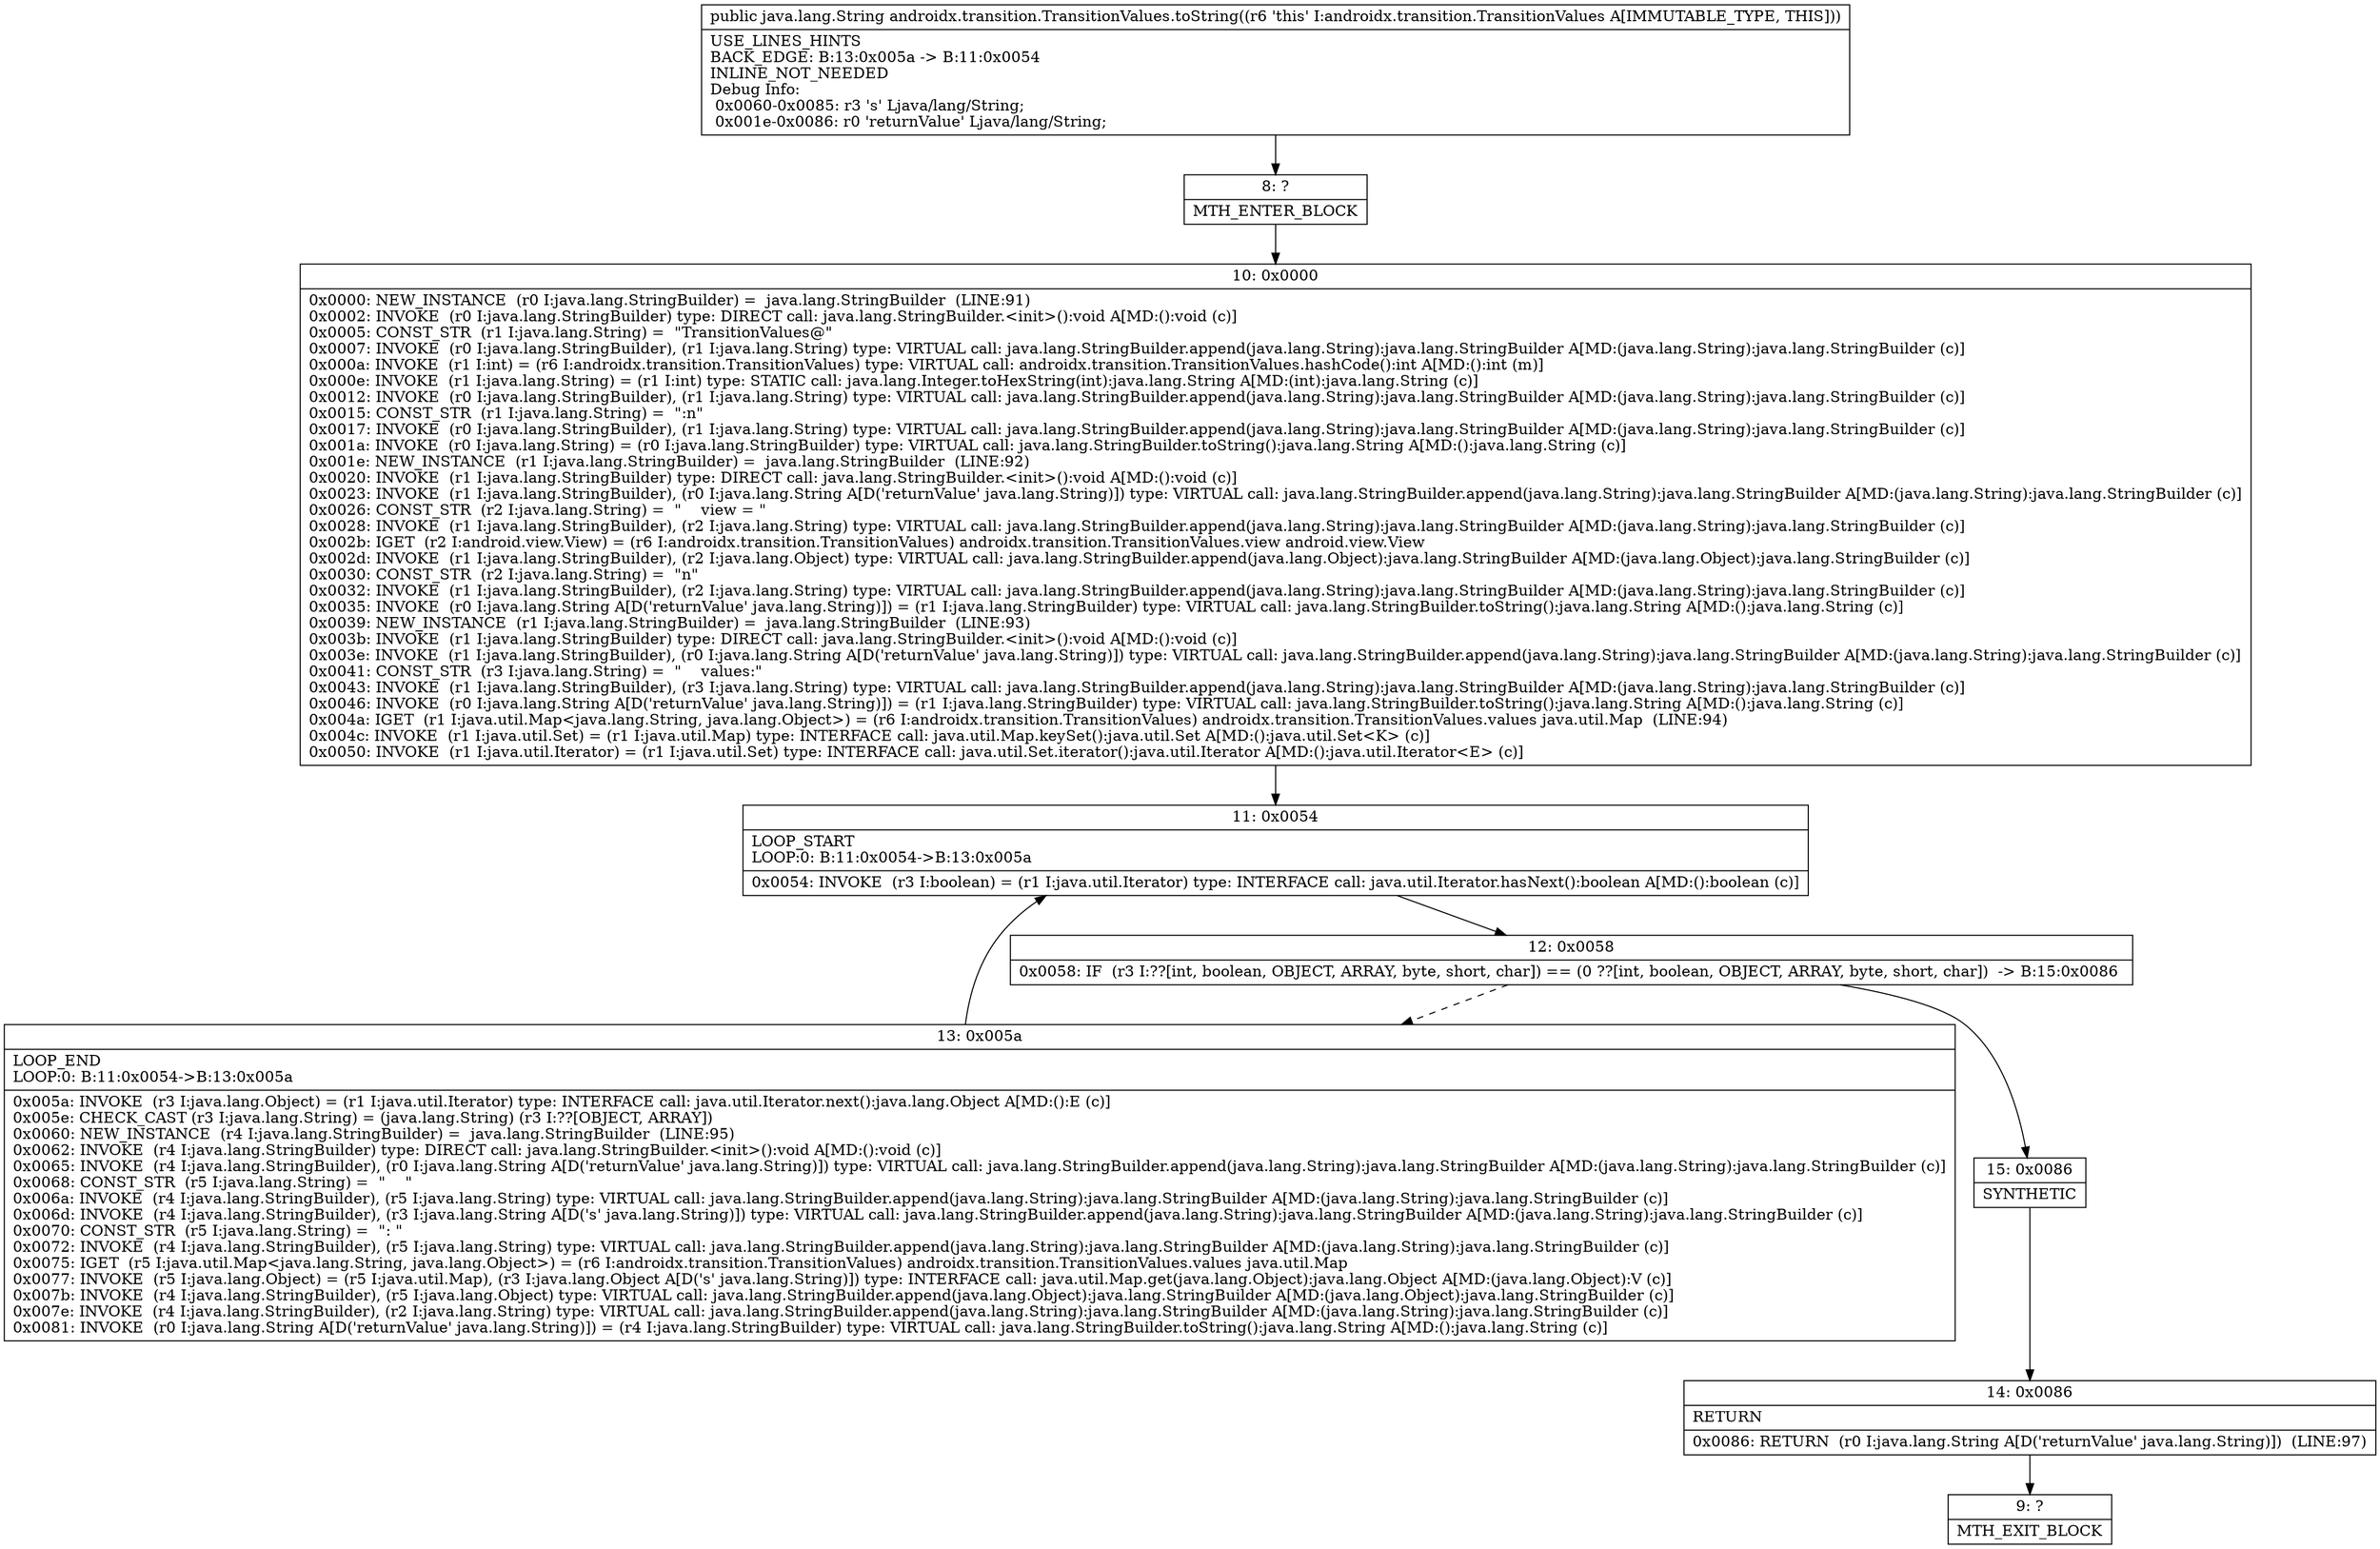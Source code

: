 digraph "CFG forandroidx.transition.TransitionValues.toString()Ljava\/lang\/String;" {
Node_8 [shape=record,label="{8\:\ ?|MTH_ENTER_BLOCK\l}"];
Node_10 [shape=record,label="{10\:\ 0x0000|0x0000: NEW_INSTANCE  (r0 I:java.lang.StringBuilder) =  java.lang.StringBuilder  (LINE:91)\l0x0002: INVOKE  (r0 I:java.lang.StringBuilder) type: DIRECT call: java.lang.StringBuilder.\<init\>():void A[MD:():void (c)]\l0x0005: CONST_STR  (r1 I:java.lang.String) =  \"TransitionValues@\" \l0x0007: INVOKE  (r0 I:java.lang.StringBuilder), (r1 I:java.lang.String) type: VIRTUAL call: java.lang.StringBuilder.append(java.lang.String):java.lang.StringBuilder A[MD:(java.lang.String):java.lang.StringBuilder (c)]\l0x000a: INVOKE  (r1 I:int) = (r6 I:androidx.transition.TransitionValues) type: VIRTUAL call: androidx.transition.TransitionValues.hashCode():int A[MD:():int (m)]\l0x000e: INVOKE  (r1 I:java.lang.String) = (r1 I:int) type: STATIC call: java.lang.Integer.toHexString(int):java.lang.String A[MD:(int):java.lang.String (c)]\l0x0012: INVOKE  (r0 I:java.lang.StringBuilder), (r1 I:java.lang.String) type: VIRTUAL call: java.lang.StringBuilder.append(java.lang.String):java.lang.StringBuilder A[MD:(java.lang.String):java.lang.StringBuilder (c)]\l0x0015: CONST_STR  (r1 I:java.lang.String) =  \":n\" \l0x0017: INVOKE  (r0 I:java.lang.StringBuilder), (r1 I:java.lang.String) type: VIRTUAL call: java.lang.StringBuilder.append(java.lang.String):java.lang.StringBuilder A[MD:(java.lang.String):java.lang.StringBuilder (c)]\l0x001a: INVOKE  (r0 I:java.lang.String) = (r0 I:java.lang.StringBuilder) type: VIRTUAL call: java.lang.StringBuilder.toString():java.lang.String A[MD:():java.lang.String (c)]\l0x001e: NEW_INSTANCE  (r1 I:java.lang.StringBuilder) =  java.lang.StringBuilder  (LINE:92)\l0x0020: INVOKE  (r1 I:java.lang.StringBuilder) type: DIRECT call: java.lang.StringBuilder.\<init\>():void A[MD:():void (c)]\l0x0023: INVOKE  (r1 I:java.lang.StringBuilder), (r0 I:java.lang.String A[D('returnValue' java.lang.String)]) type: VIRTUAL call: java.lang.StringBuilder.append(java.lang.String):java.lang.StringBuilder A[MD:(java.lang.String):java.lang.StringBuilder (c)]\l0x0026: CONST_STR  (r2 I:java.lang.String) =  \"    view = \" \l0x0028: INVOKE  (r1 I:java.lang.StringBuilder), (r2 I:java.lang.String) type: VIRTUAL call: java.lang.StringBuilder.append(java.lang.String):java.lang.StringBuilder A[MD:(java.lang.String):java.lang.StringBuilder (c)]\l0x002b: IGET  (r2 I:android.view.View) = (r6 I:androidx.transition.TransitionValues) androidx.transition.TransitionValues.view android.view.View \l0x002d: INVOKE  (r1 I:java.lang.StringBuilder), (r2 I:java.lang.Object) type: VIRTUAL call: java.lang.StringBuilder.append(java.lang.Object):java.lang.StringBuilder A[MD:(java.lang.Object):java.lang.StringBuilder (c)]\l0x0030: CONST_STR  (r2 I:java.lang.String) =  \"n\" \l0x0032: INVOKE  (r1 I:java.lang.StringBuilder), (r2 I:java.lang.String) type: VIRTUAL call: java.lang.StringBuilder.append(java.lang.String):java.lang.StringBuilder A[MD:(java.lang.String):java.lang.StringBuilder (c)]\l0x0035: INVOKE  (r0 I:java.lang.String A[D('returnValue' java.lang.String)]) = (r1 I:java.lang.StringBuilder) type: VIRTUAL call: java.lang.StringBuilder.toString():java.lang.String A[MD:():java.lang.String (c)]\l0x0039: NEW_INSTANCE  (r1 I:java.lang.StringBuilder) =  java.lang.StringBuilder  (LINE:93)\l0x003b: INVOKE  (r1 I:java.lang.StringBuilder) type: DIRECT call: java.lang.StringBuilder.\<init\>():void A[MD:():void (c)]\l0x003e: INVOKE  (r1 I:java.lang.StringBuilder), (r0 I:java.lang.String A[D('returnValue' java.lang.String)]) type: VIRTUAL call: java.lang.StringBuilder.append(java.lang.String):java.lang.StringBuilder A[MD:(java.lang.String):java.lang.StringBuilder (c)]\l0x0041: CONST_STR  (r3 I:java.lang.String) =  \"    values:\" \l0x0043: INVOKE  (r1 I:java.lang.StringBuilder), (r3 I:java.lang.String) type: VIRTUAL call: java.lang.StringBuilder.append(java.lang.String):java.lang.StringBuilder A[MD:(java.lang.String):java.lang.StringBuilder (c)]\l0x0046: INVOKE  (r0 I:java.lang.String A[D('returnValue' java.lang.String)]) = (r1 I:java.lang.StringBuilder) type: VIRTUAL call: java.lang.StringBuilder.toString():java.lang.String A[MD:():java.lang.String (c)]\l0x004a: IGET  (r1 I:java.util.Map\<java.lang.String, java.lang.Object\>) = (r6 I:androidx.transition.TransitionValues) androidx.transition.TransitionValues.values java.util.Map  (LINE:94)\l0x004c: INVOKE  (r1 I:java.util.Set) = (r1 I:java.util.Map) type: INTERFACE call: java.util.Map.keySet():java.util.Set A[MD:():java.util.Set\<K\> (c)]\l0x0050: INVOKE  (r1 I:java.util.Iterator) = (r1 I:java.util.Set) type: INTERFACE call: java.util.Set.iterator():java.util.Iterator A[MD:():java.util.Iterator\<E\> (c)]\l}"];
Node_11 [shape=record,label="{11\:\ 0x0054|LOOP_START\lLOOP:0: B:11:0x0054\-\>B:13:0x005a\l|0x0054: INVOKE  (r3 I:boolean) = (r1 I:java.util.Iterator) type: INTERFACE call: java.util.Iterator.hasNext():boolean A[MD:():boolean (c)]\l}"];
Node_12 [shape=record,label="{12\:\ 0x0058|0x0058: IF  (r3 I:??[int, boolean, OBJECT, ARRAY, byte, short, char]) == (0 ??[int, boolean, OBJECT, ARRAY, byte, short, char])  \-\> B:15:0x0086 \l}"];
Node_13 [shape=record,label="{13\:\ 0x005a|LOOP_END\lLOOP:0: B:11:0x0054\-\>B:13:0x005a\l|0x005a: INVOKE  (r3 I:java.lang.Object) = (r1 I:java.util.Iterator) type: INTERFACE call: java.util.Iterator.next():java.lang.Object A[MD:():E (c)]\l0x005e: CHECK_CAST (r3 I:java.lang.String) = (java.lang.String) (r3 I:??[OBJECT, ARRAY]) \l0x0060: NEW_INSTANCE  (r4 I:java.lang.StringBuilder) =  java.lang.StringBuilder  (LINE:95)\l0x0062: INVOKE  (r4 I:java.lang.StringBuilder) type: DIRECT call: java.lang.StringBuilder.\<init\>():void A[MD:():void (c)]\l0x0065: INVOKE  (r4 I:java.lang.StringBuilder), (r0 I:java.lang.String A[D('returnValue' java.lang.String)]) type: VIRTUAL call: java.lang.StringBuilder.append(java.lang.String):java.lang.StringBuilder A[MD:(java.lang.String):java.lang.StringBuilder (c)]\l0x0068: CONST_STR  (r5 I:java.lang.String) =  \"    \" \l0x006a: INVOKE  (r4 I:java.lang.StringBuilder), (r5 I:java.lang.String) type: VIRTUAL call: java.lang.StringBuilder.append(java.lang.String):java.lang.StringBuilder A[MD:(java.lang.String):java.lang.StringBuilder (c)]\l0x006d: INVOKE  (r4 I:java.lang.StringBuilder), (r3 I:java.lang.String A[D('s' java.lang.String)]) type: VIRTUAL call: java.lang.StringBuilder.append(java.lang.String):java.lang.StringBuilder A[MD:(java.lang.String):java.lang.StringBuilder (c)]\l0x0070: CONST_STR  (r5 I:java.lang.String) =  \": \" \l0x0072: INVOKE  (r4 I:java.lang.StringBuilder), (r5 I:java.lang.String) type: VIRTUAL call: java.lang.StringBuilder.append(java.lang.String):java.lang.StringBuilder A[MD:(java.lang.String):java.lang.StringBuilder (c)]\l0x0075: IGET  (r5 I:java.util.Map\<java.lang.String, java.lang.Object\>) = (r6 I:androidx.transition.TransitionValues) androidx.transition.TransitionValues.values java.util.Map \l0x0077: INVOKE  (r5 I:java.lang.Object) = (r5 I:java.util.Map), (r3 I:java.lang.Object A[D('s' java.lang.String)]) type: INTERFACE call: java.util.Map.get(java.lang.Object):java.lang.Object A[MD:(java.lang.Object):V (c)]\l0x007b: INVOKE  (r4 I:java.lang.StringBuilder), (r5 I:java.lang.Object) type: VIRTUAL call: java.lang.StringBuilder.append(java.lang.Object):java.lang.StringBuilder A[MD:(java.lang.Object):java.lang.StringBuilder (c)]\l0x007e: INVOKE  (r4 I:java.lang.StringBuilder), (r2 I:java.lang.String) type: VIRTUAL call: java.lang.StringBuilder.append(java.lang.String):java.lang.StringBuilder A[MD:(java.lang.String):java.lang.StringBuilder (c)]\l0x0081: INVOKE  (r0 I:java.lang.String A[D('returnValue' java.lang.String)]) = (r4 I:java.lang.StringBuilder) type: VIRTUAL call: java.lang.StringBuilder.toString():java.lang.String A[MD:():java.lang.String (c)]\l}"];
Node_15 [shape=record,label="{15\:\ 0x0086|SYNTHETIC\l}"];
Node_14 [shape=record,label="{14\:\ 0x0086|RETURN\l|0x0086: RETURN  (r0 I:java.lang.String A[D('returnValue' java.lang.String)])  (LINE:97)\l}"];
Node_9 [shape=record,label="{9\:\ ?|MTH_EXIT_BLOCK\l}"];
MethodNode[shape=record,label="{public java.lang.String androidx.transition.TransitionValues.toString((r6 'this' I:androidx.transition.TransitionValues A[IMMUTABLE_TYPE, THIS]))  | USE_LINES_HINTS\lBACK_EDGE: B:13:0x005a \-\> B:11:0x0054\lINLINE_NOT_NEEDED\lDebug Info:\l  0x0060\-0x0085: r3 's' Ljava\/lang\/String;\l  0x001e\-0x0086: r0 'returnValue' Ljava\/lang\/String;\l}"];
MethodNode -> Node_8;Node_8 -> Node_10;
Node_10 -> Node_11;
Node_11 -> Node_12;
Node_12 -> Node_13[style=dashed];
Node_12 -> Node_15;
Node_13 -> Node_11;
Node_15 -> Node_14;
Node_14 -> Node_9;
}


